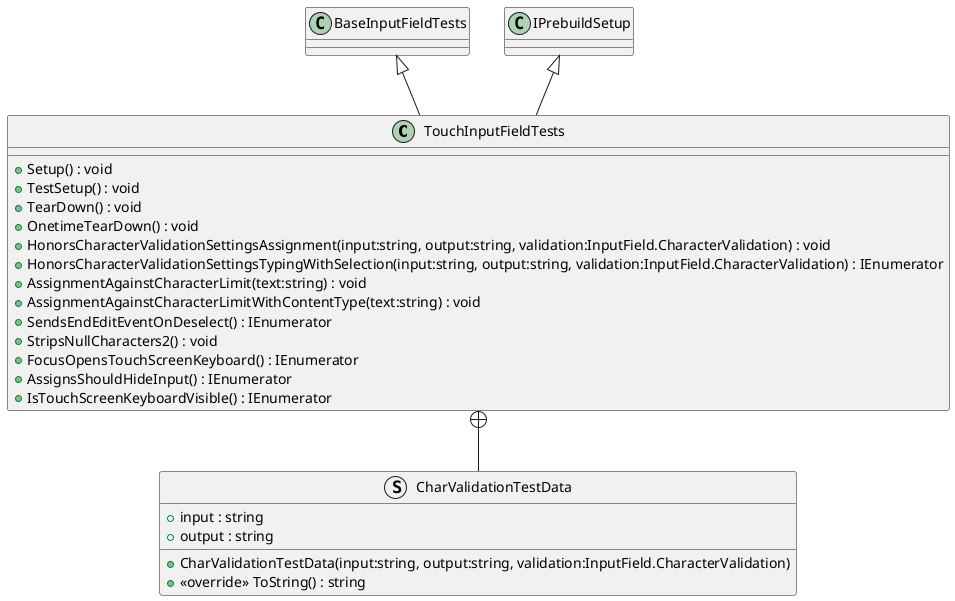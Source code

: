 @startuml
class TouchInputFieldTests {
    + Setup() : void
    + TestSetup() : void
    + TearDown() : void
    + OnetimeTearDown() : void
    + HonorsCharacterValidationSettingsAssignment(input:string, output:string, validation:InputField.CharacterValidation) : void
    + HonorsCharacterValidationSettingsTypingWithSelection(input:string, output:string, validation:InputField.CharacterValidation) : IEnumerator
    + AssignmentAgainstCharacterLimit(text:string) : void
    + AssignmentAgainstCharacterLimitWithContentType(text:string) : void
    + SendsEndEditEventOnDeselect() : IEnumerator
    + StripsNullCharacters2() : void
    + FocusOpensTouchScreenKeyboard() : IEnumerator
    + AssignsShouldHideInput() : IEnumerator
    + IsTouchScreenKeyboardVisible() : IEnumerator
}
struct CharValidationTestData {
    + input : string
    + output : string
    + CharValidationTestData(input:string, output:string, validation:InputField.CharacterValidation)
    + <<override>> ToString() : string
}
BaseInputFieldTests <|-- TouchInputFieldTests
IPrebuildSetup <|-- TouchInputFieldTests
TouchInputFieldTests +-- CharValidationTestData
@enduml
